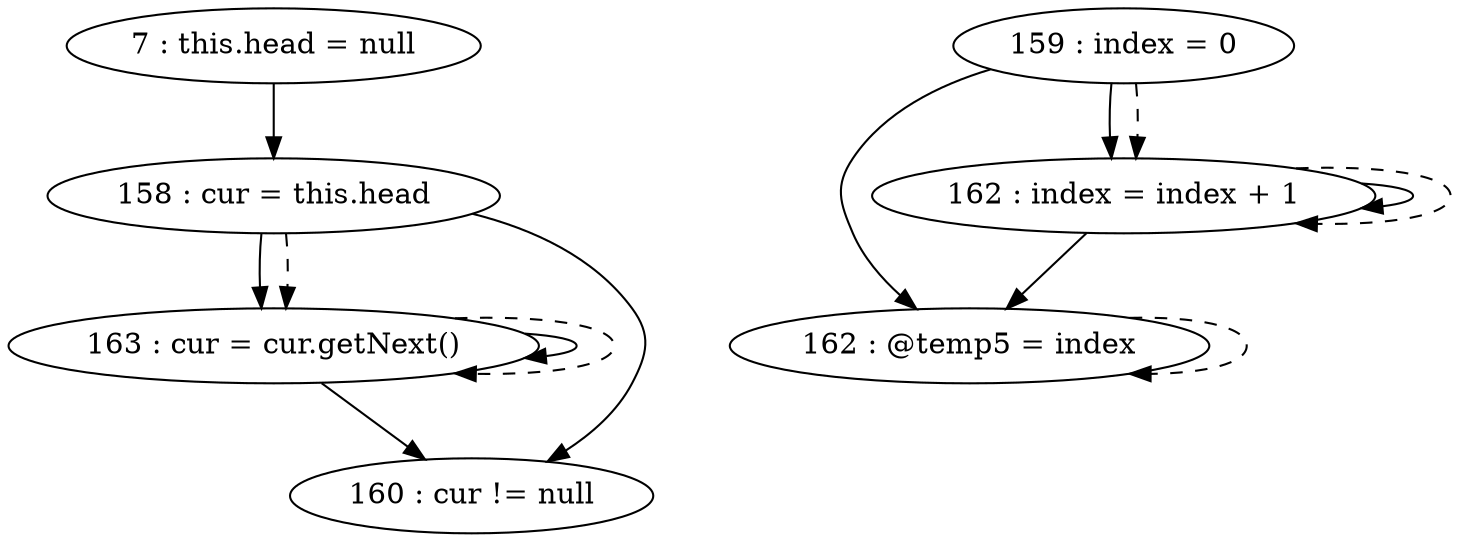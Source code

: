 digraph G {
"7 : this.head = null"
"7 : this.head = null" -> "158 : cur = this.head"
"158 : cur = this.head"
"158 : cur = this.head" -> "163 : cur = cur.getNext()"
"158 : cur = this.head" -> "160 : cur != null"
"158 : cur = this.head" -> "163 : cur = cur.getNext()" [style=dashed]
"159 : index = 0"
"159 : index = 0" -> "162 : @temp5 = index"
"159 : index = 0" -> "162 : index = index + 1"
"159 : index = 0" -> "162 : index = index + 1" [style=dashed]
"160 : cur != null"
"162 : @temp5 = index"
"162 : @temp5 = index" -> "162 : @temp5 = index" [style=dashed]
"162 : index = index + 1"
"162 : index = index + 1" -> "162 : @temp5 = index"
"162 : index = index + 1" -> "162 : index = index + 1"
"162 : index = index + 1" -> "162 : index = index + 1" [style=dashed]
"163 : cur = cur.getNext()"
"163 : cur = cur.getNext()" -> "163 : cur = cur.getNext()"
"163 : cur = cur.getNext()" -> "160 : cur != null"
"163 : cur = cur.getNext()" -> "163 : cur = cur.getNext()" [style=dashed]
"160 : cur != null"
}